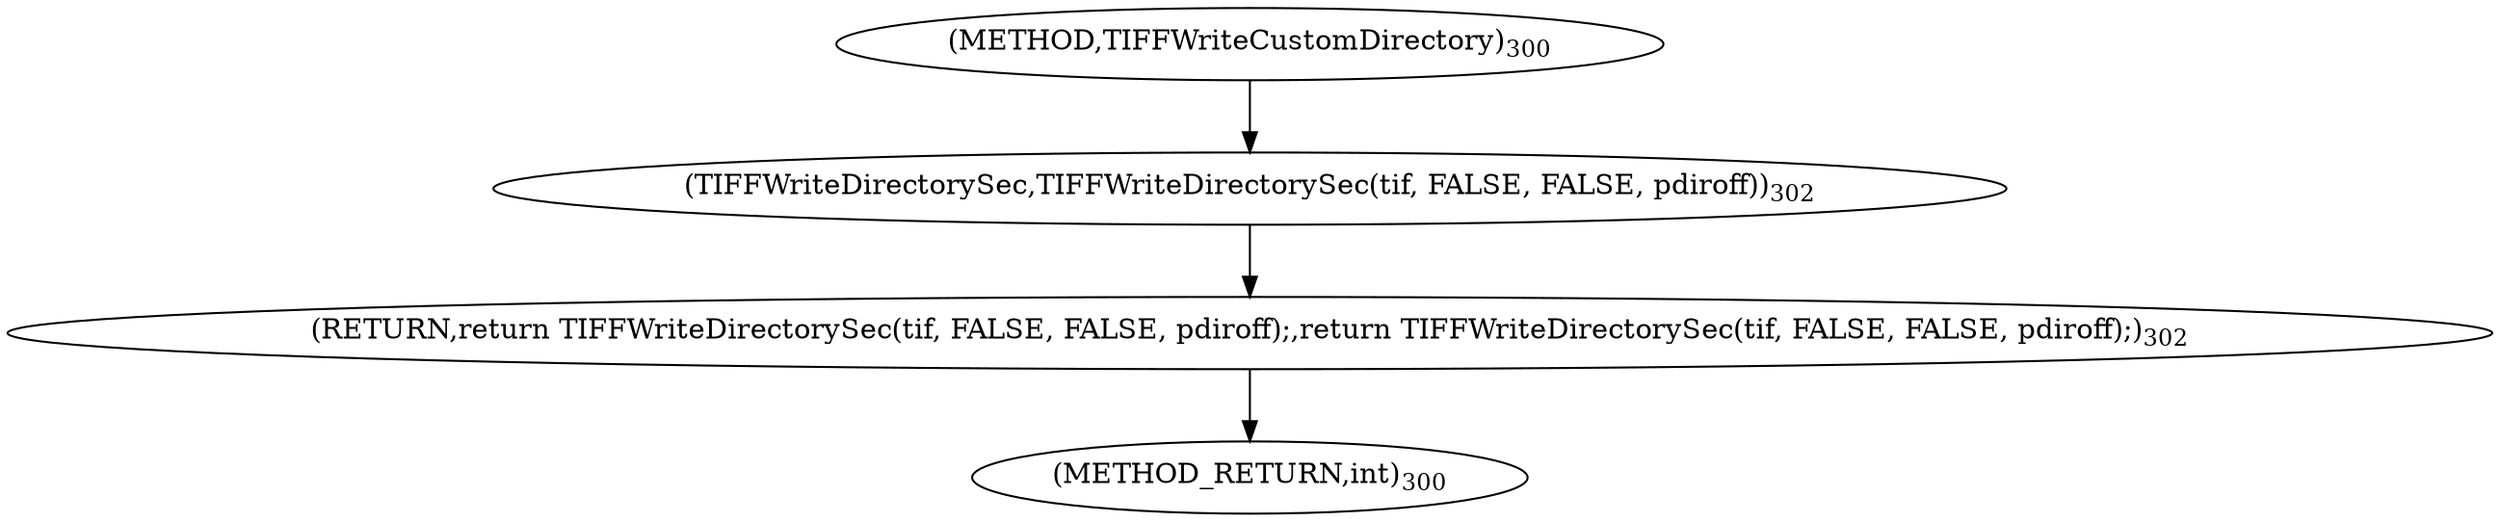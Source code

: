 digraph "TIFFWriteCustomDirectory" {  
"64485" [label = <(RETURN,return TIFFWriteDirectorySec(tif, FALSE, FALSE, pdiroff);,return TIFFWriteDirectorySec(tif, FALSE, FALSE, pdiroff);)<SUB>302</SUB>> ]
"64486" [label = <(TIFFWriteDirectorySec,TIFFWriteDirectorySec(tif, FALSE, FALSE, pdiroff))<SUB>302</SUB>> ]
"64481" [label = <(METHOD,TIFFWriteCustomDirectory)<SUB>300</SUB>> ]
"64491" [label = <(METHOD_RETURN,int)<SUB>300</SUB>> ]
  "64485" -> "64491" 
  "64486" -> "64485" 
  "64481" -> "64486" 
}
